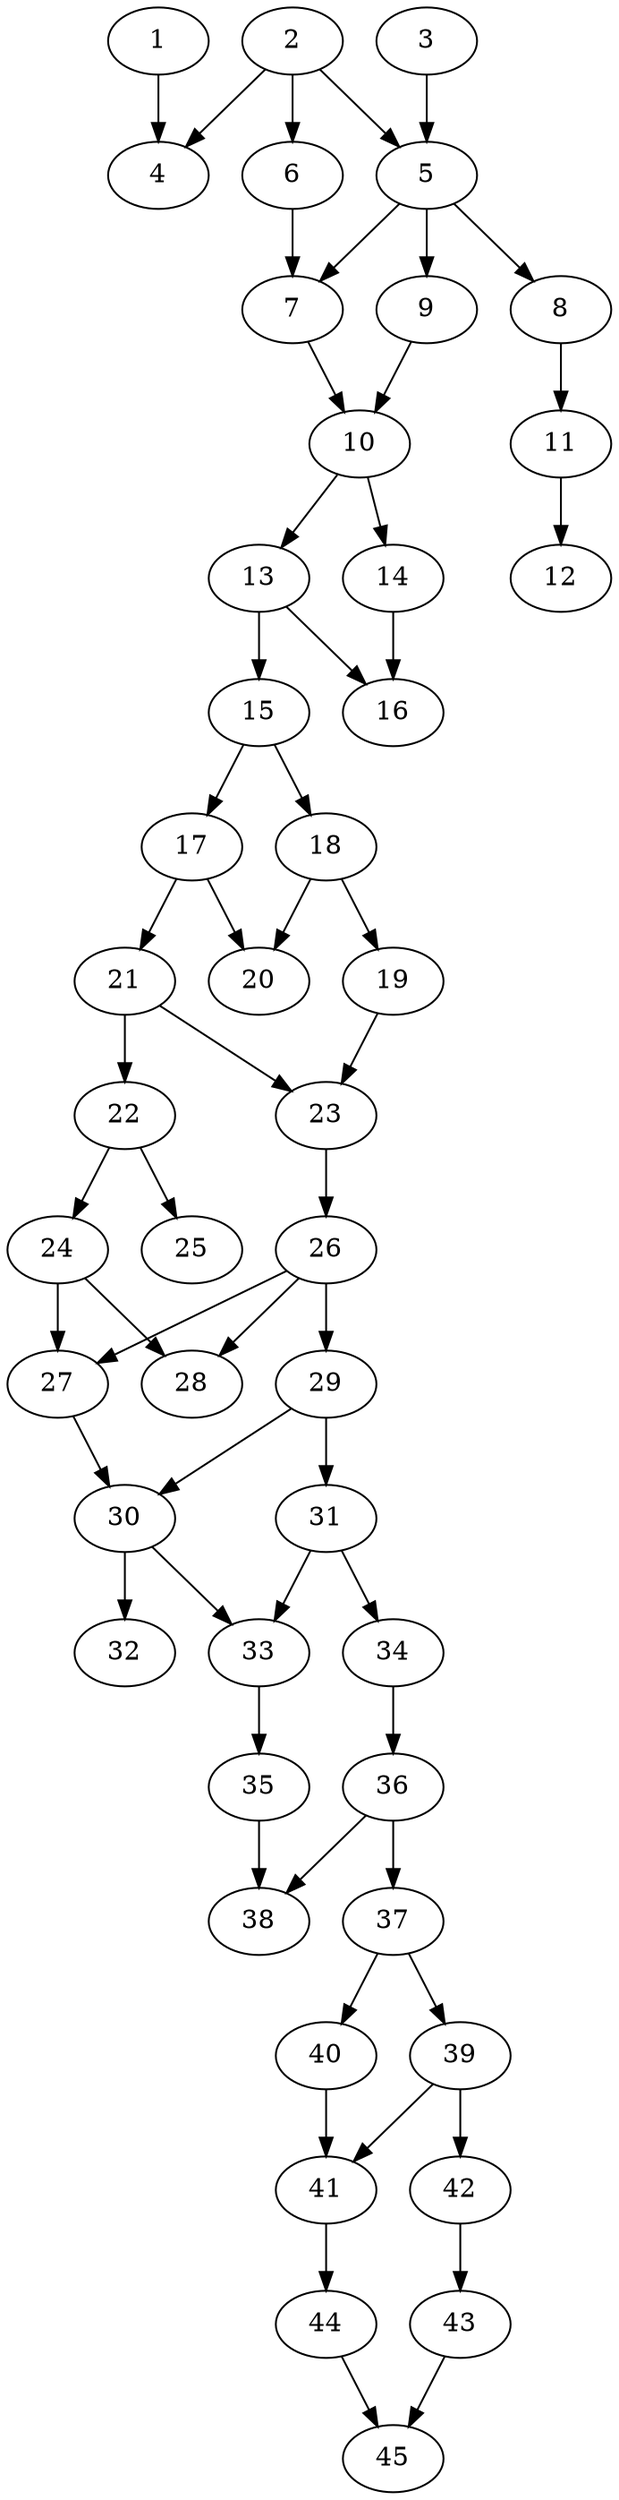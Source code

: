 // DAG automatically generated by daggen at Thu Oct  3 14:07:25 2019
// ./daggen --dot -n 45 --ccr 0.3 --fat 0.3 --regular 0.7 --density 0.6 --mindata 5242880 --maxdata 52428800 
digraph G {
  1 [size="74881707", alpha="0.03", expect_size="22464512"] 
  1 -> 4 [size ="22464512"]
  2 [size="141789867", alpha="0.15", expect_size="42536960"] 
  2 -> 4 [size ="42536960"]
  2 -> 5 [size ="42536960"]
  2 -> 6 [size ="42536960"]
  3 [size="88623787", alpha="0.14", expect_size="26587136"] 
  3 -> 5 [size ="26587136"]
  4 [size="64211627", alpha="0.15", expect_size="19263488"] 
  5 [size="47650133", alpha="0.06", expect_size="14295040"] 
  5 -> 7 [size ="14295040"]
  5 -> 8 [size ="14295040"]
  5 -> 9 [size ="14295040"]
  6 [size="67345067", alpha="0.11", expect_size="20203520"] 
  6 -> 7 [size ="20203520"]
  7 [size="113947307", alpha="0.00", expect_size="34184192"] 
  7 -> 10 [size ="34184192"]
  8 [size="72953173", alpha="0.09", expect_size="21885952"] 
  8 -> 11 [size ="21885952"]
  9 [size="159901013", alpha="0.16", expect_size="47970304"] 
  9 -> 10 [size ="47970304"]
  10 [size="63167147", alpha="0.02", expect_size="18950144"] 
  10 -> 13 [size ="18950144"]
  10 -> 14 [size ="18950144"]
  11 [size="49739093", alpha="0.10", expect_size="14921728"] 
  11 -> 12 [size ="14921728"]
  12 [size="72140800", alpha="0.19", expect_size="21642240"] 
  13 [size="30569813", alpha="0.12", expect_size="9170944"] 
  13 -> 15 [size ="9170944"]
  13 -> 16 [size ="9170944"]
  14 [size="142636373", alpha="0.05", expect_size="42790912"] 
  14 -> 16 [size ="42790912"]
  15 [size="106120533", alpha="0.11", expect_size="31836160"] 
  15 -> 17 [size ="31836160"]
  15 -> 18 [size ="31836160"]
  16 [size="155214507", alpha="0.09", expect_size="46564352"] 
  17 [size="88364373", alpha="0.02", expect_size="26509312"] 
  17 -> 20 [size ="26509312"]
  17 -> 21 [size ="26509312"]
  18 [size="91815253", alpha="0.12", expect_size="27544576"] 
  18 -> 19 [size ="27544576"]
  18 -> 20 [size ="27544576"]
  19 [size="162887680", alpha="0.09", expect_size="48866304"] 
  19 -> 23 [size ="48866304"]
  20 [size="131696640", alpha="0.11", expect_size="39508992"] 
  21 [size="149162667", alpha="0.01", expect_size="44748800"] 
  21 -> 22 [size ="44748800"]
  21 -> 23 [size ="44748800"]
  22 [size="72034987", alpha="0.06", expect_size="21610496"] 
  22 -> 24 [size ="21610496"]
  22 -> 25 [size ="21610496"]
  23 [size="65064960", alpha="0.01", expect_size="19519488"] 
  23 -> 26 [size ="19519488"]
  24 [size="156849493", alpha="0.01", expect_size="47054848"] 
  24 -> 27 [size ="47054848"]
  24 -> 28 [size ="47054848"]
  25 [size="42769067", alpha="0.06", expect_size="12830720"] 
  26 [size="128812373", alpha="0.16", expect_size="38643712"] 
  26 -> 27 [size ="38643712"]
  26 -> 28 [size ="38643712"]
  26 -> 29 [size ="38643712"]
  27 [size="38929067", alpha="0.19", expect_size="11678720"] 
  27 -> 30 [size ="11678720"]
  28 [size="57528320", alpha="0.09", expect_size="17258496"] 
  29 [size="152907093", alpha="0.18", expect_size="45872128"] 
  29 -> 30 [size ="45872128"]
  29 -> 31 [size ="45872128"]
  30 [size="63170560", alpha="0.11", expect_size="18951168"] 
  30 -> 32 [size ="18951168"]
  30 -> 33 [size ="18951168"]
  31 [size="149760000", alpha="0.09", expect_size="44928000"] 
  31 -> 33 [size ="44928000"]
  31 -> 34 [size ="44928000"]
  32 [size="155501227", alpha="0.14", expect_size="46650368"] 
  33 [size="47431680", alpha="0.01", expect_size="14229504"] 
  33 -> 35 [size ="14229504"]
  34 [size="53985280", alpha="0.04", expect_size="16195584"] 
  34 -> 36 [size ="16195584"]
  35 [size="64607573", alpha="0.18", expect_size="19382272"] 
  35 -> 38 [size ="19382272"]
  36 [size="109479253", alpha="0.09", expect_size="32843776"] 
  36 -> 37 [size ="32843776"]
  36 -> 38 [size ="32843776"]
  37 [size="81175893", alpha="0.09", expect_size="24352768"] 
  37 -> 39 [size ="24352768"]
  37 -> 40 [size ="24352768"]
  38 [size="76178773", alpha="0.19", expect_size="22853632"] 
  39 [size="149961387", alpha="0.07", expect_size="44988416"] 
  39 -> 41 [size ="44988416"]
  39 -> 42 [size ="44988416"]
  40 [size="130379093", alpha="0.10", expect_size="39113728"] 
  40 -> 41 [size ="39113728"]
  41 [size="63122773", alpha="0.10", expect_size="18936832"] 
  41 -> 44 [size ="18936832"]
  42 [size="137745067", alpha="0.16", expect_size="41323520"] 
  42 -> 43 [size ="41323520"]
  43 [size="94337707", alpha="0.09", expect_size="28301312"] 
  43 -> 45 [size ="28301312"]
  44 [size="103284053", alpha="0.19", expect_size="30985216"] 
  44 -> 45 [size ="30985216"]
  45 [size="132457813", alpha="0.13", expect_size="39737344"] 
}
